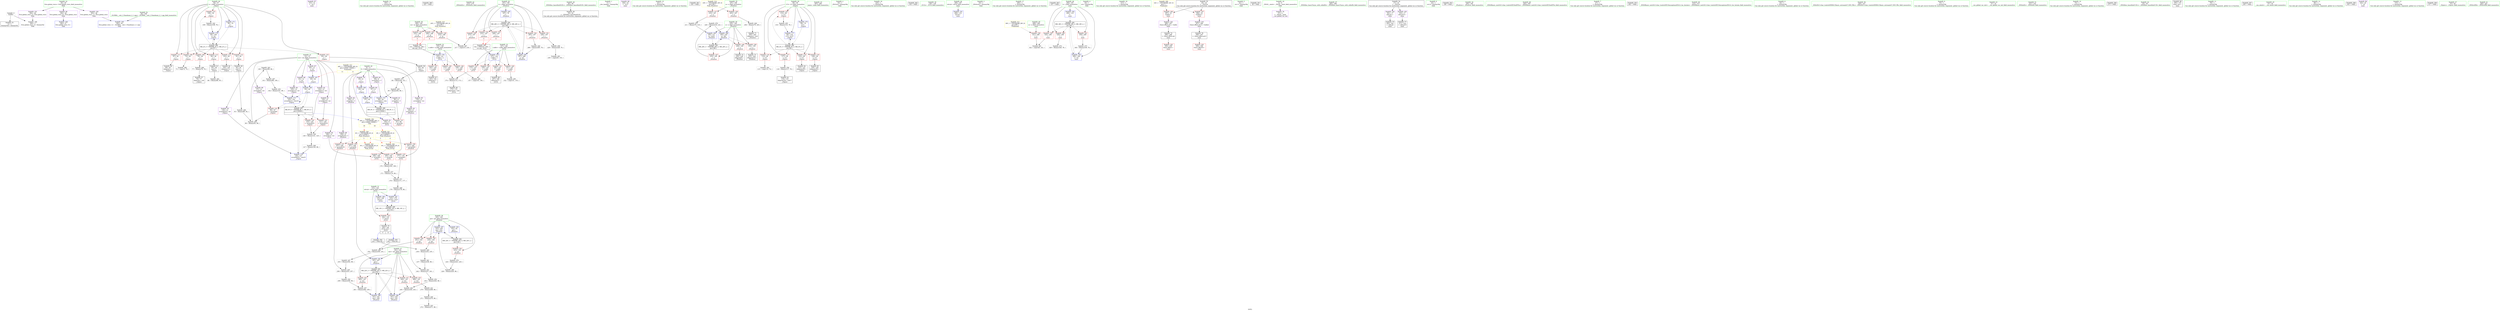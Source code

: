 digraph "SVFG" {
	label="SVFG";

	Node0x55e197272110 [shape=record,color=grey,label="{NodeID: 0\nNullPtr}"];
	Node0x55e197272110 -> Node0x55e197290c40[style=solid];
	Node0x55e197272110 -> Node0x55e1972979c0[style=solid];
	Node0x55e197294f40 [shape=record,color=grey,label="{NodeID: 263\n100 = Binary(99, 86, )\n}"];
	Node0x55e197294f40 -> Node0x55e1972a00c0[style=solid];
	Node0x55e197298550 [shape=record,color=blue,label="{NodeID: 180\n143\<--160\nretval\<--\n_Z1Cii\n}"];
	Node0x55e197298550 -> Node0x55e1972ae7b0[style=dashed];
	Node0x55e197290000 [shape=record,color=purple,label="{NodeID: 97\n333\<--22\n\<--.str.1\nmain\n}"];
	Node0x55e19728d840 [shape=record,color=green,label="{NodeID: 14\n160\<--1\n\<--dummyObj\nCan only get source location for instruction, argument, global var or function.}"];
	Node0x55e1972bfde0 [shape=record,color=black,label="{NodeID: 360\n325 = PHI()\n}"];
	Node0x55e1972a0fc0 [shape=record,color=grey,label="{NodeID: 277\n171 = Binary(170, 86, )\n}"];
	Node0x55e1972a0fc0 -> Node0x55e1972a06c0[style=solid];
	Node0x55e19728fbd0 [shape=record,color=red,label="{NodeID: 111\n87\<--56\n\<--i\n_Z3prev\n}"];
	Node0x55e19728fbd0 -> Node0x55e1972911e0[style=solid];
	Node0x55e19728e5c0 [shape=record,color=green,label="{NodeID: 28\n56\<--57\ni\<--i_field_insensitive\n_Z3prev\n}"];
	Node0x55e19728e5c0 -> Node0x55e19728f960[style=solid];
	Node0x55e19728e5c0 -> Node0x55e19728fa30[style=solid];
	Node0x55e19728e5c0 -> Node0x55e19728fb00[style=solid];
	Node0x55e19728e5c0 -> Node0x55e19728fbd0[style=solid];
	Node0x55e19728e5c0 -> Node0x55e19728fca0[style=solid];
	Node0x55e19728e5c0 -> Node0x55e19728fd70[style=solid];
	Node0x55e19728e5c0 -> Node0x55e19728fe40[style=solid];
	Node0x55e19728e5c0 -> Node0x55e197295050[style=solid];
	Node0x55e19728e5c0 -> Node0x55e197297e00[style=solid];
	Node0x55e19728e5c0 -> Node0x55e197298070[style=solid];
	Node0x55e1972abfb0 [shape=record,color=black,label="{NodeID: 291\nMR_22V_3 = PHI(MR_22V_5, MR_22V_2, )\npts\{192 \}\n}"];
	Node0x55e1972abfb0 -> Node0x55e197296570[style=dashed];
	Node0x55e1972abfb0 -> Node0x55e197296640[style=dashed];
	Node0x55e1972abfb0 -> Node0x55e197296710[style=dashed];
	Node0x55e1972abfb0 -> Node0x55e197298bd0[style=dashed];
	Node0x55e1972abfb0 -> Node0x55e197298ca0[style=dashed];
	Node0x55e197295870 [shape=record,color=red,label="{NodeID: 125\n182\<--143\n\<--retval\n_Z1Cii\n}"];
	Node0x55e197295870 -> Node0x55e197291ad0[style=solid];
	Node0x55e19728f1b0 [shape=record,color=green,label="{NodeID: 42\n274\<--275\n_ZNSolsEx\<--_ZNSolsEx_field_insensitive\n}"];
	Node0x55e1972963d0 [shape=record,color=red,label="{NodeID: 139\n232\<--189\n\<--m\n_Z5solvev\n|{<s0>5}}"];
	Node0x55e1972963d0:s0 -> Node0x55e1972c01b0[style=solid,color=red];
	Node0x55e197290f40 [shape=record,color=black,label="{NodeID: 56\n39\<--40\n\<--_ZNSt8ios_base4InitD1Ev\nCan only get source location for instruction, argument, global var or function.}"];
	Node0x55e197296f30 [shape=record,color=red,label="{NodeID: 153\n249\<--197\n\<--i\n_Z5solvev\n|{<s0>6}}"];
	Node0x55e197296f30:s0 -> Node0x55e1972c04b0[style=solid,color=red];
	Node0x55e197291ad0 [shape=record,color=black,label="{NodeID: 70\n140\<--182\n_Z1Cii_ret\<--\n_Z1Cii\n|{<s0>5|<s1>6}}"];
	Node0x55e197291ad0:s0 -> Node0x55e1972bf7e0[style=solid,color=blue];
	Node0x55e197291ad0:s1 -> Node0x55e1972bf9a0[style=solid,color=blue];
	Node0x55e19729d730 [shape=record,color=grey,label="{NodeID: 250\n126 = Binary(121, 125, )\n}"];
	Node0x55e19729d730 -> Node0x55e19729d430[style=solid];
	Node0x55e197297ac0 [shape=record,color=blue,label="{NodeID: 167\n60\<--62\n\<--\n_Z3prev\n}"];
	Node0x55e197297ac0 -> Node0x55e197297b90[style=dashed];
	Node0x55e197292630 [shape=record,color=purple,label="{NodeID: 84\n206\<--8\narrayidx\<--f\n_Z5solvev\n}"];
	Node0x55e197292630 -> Node0x55e1972970d0[style=solid];
	Node0x55e19728c830 [shape=record,color=green,label="{NodeID: 1\n7\<--1\n__dso_handle\<--dummyObj\nGlob }"];
	Node0x55e19729fc40 [shape=record,color=grey,label="{NodeID: 264\n245 = Binary(244, 243, )\n}"];
	Node0x55e19729fc40 -> Node0x55e197298bd0[style=solid];
	Node0x55e197298620 [shape=record,color=blue,label="{NodeID: 181\n143\<--179\nretval\<--rem7\n_Z1Cii\n}"];
	Node0x55e197298620 -> Node0x55e1972ae7b0[style=dashed];
	Node0x55e1972900d0 [shape=record,color=purple,label="{NodeID: 98\n336\<--24\n\<--.str.2\nmain\n}"];
	Node0x55e19728d900 [shape=record,color=green,label="{NodeID: 15\n221\<--1\n\<--dummyObj\nCan only get source location for instruction, argument, global var or function.}"];
	Node0x55e1972bff10 [shape=record,color=black,label="{NodeID: 361\n330 = PHI()\n}"];
	Node0x55e1972a1140 [shape=record,color=grey,label="{NodeID: 278\n220 = Binary(219, 221, )\n}"];
	Node0x55e1972a1140 -> Node0x55e197298a30[style=solid];
	Node0x55e19728fca0 [shape=record,color=red,label="{NodeID: 112\n91\<--56\n\<--i\n_Z3prev\n}"];
	Node0x55e19728fca0 -> Node0x55e1972912b0[style=solid];
	Node0x55e19728e690 [shape=record,color=green,label="{NodeID: 29\n58\<--59\ni13\<--i13_field_insensitive\n_Z3prev\n}"];
	Node0x55e19728e690 -> Node0x55e197295120[style=solid];
	Node0x55e19728e690 -> Node0x55e1972951f0[style=solid];
	Node0x55e19728e690 -> Node0x55e1972952c0[style=solid];
	Node0x55e19728e690 -> Node0x55e197295390[style=solid];
	Node0x55e19728e690 -> Node0x55e197295460[style=solid];
	Node0x55e19728e690 -> Node0x55e197298140[style=solid];
	Node0x55e19728e690 -> Node0x55e1972982e0[style=solid];
	Node0x55e1972ac4b0 [shape=record,color=black,label="{NodeID: 292\nMR_24V_3 = PHI(MR_24V_4, MR_24V_2, )\npts\{194 \}\n}"];
	Node0x55e1972ac4b0 -> Node0x55e1972967e0[style=dashed];
	Node0x55e1972ac4b0 -> Node0x55e197298b00[style=dashed];
	Node0x55e197295940 [shape=record,color=red,label="{NodeID: 126\n156\<--145\n\<--n.addr\n_Z1Cii\n}"];
	Node0x55e197295940 -> Node0x55e1972a1a40[style=solid];
	Node0x55e19728f2b0 [shape=record,color=green,label="{NodeID: 43\n283\<--284\nmain\<--main_field_insensitive\n}"];
	Node0x55e1972964a0 [shape=record,color=red,label="{NodeID: 140\n248\<--189\n\<--m\n_Z5solvev\n|{<s0>6}}"];
	Node0x55e1972964a0:s0 -> Node0x55e1972c01b0[style=solid,color=red];
	Node0x55e197291040 [shape=record,color=black,label="{NodeID: 57\n79\<--77\nidxprom\<--sub\n_Z3prev\n}"];
	Node0x55e1972b1140 [shape=record,color=yellow,style=double,label="{NodeID: 320\n6V_1 = ENCHI(MR_6V_0)\npts\{110000 \}\nFun[_Z5solvev]|{|<s3>5|<s4>6}}"];
	Node0x55e1972b1140 -> Node0x55e1972970d0[style=dashed];
	Node0x55e1972b1140 -> Node0x55e1972971a0[style=dashed];
	Node0x55e1972b1140 -> Node0x55e197297270[style=dashed];
	Node0x55e1972b1140:s3 -> Node0x55e1972af990[style=dashed,color=red];
	Node0x55e1972b1140:s4 -> Node0x55e1972af990[style=dashed,color=red];
	Node0x55e197297000 [shape=record,color=red,label="{NodeID: 154\n265\<--197\n\<--i\n_Z5solvev\n}"];
	Node0x55e197297000 -> Node0x55e19729c830[style=solid];
	Node0x55e197291ba0 [shape=record,color=black,label="{NodeID: 71\n205\<--204\nidxprom\<--mul\n_Z5solvev\n}"];
	Node0x55e19729d8b0 [shape=record,color=grey,label="{NodeID: 251\n242 = Binary(237, 241, )\n}"];
	Node0x55e19729d8b0 -> Node0x55e19729da30[style=solid];
	Node0x55e197297b90 [shape=record,color=blue,label="{NodeID: 168\n63\<--62\n\<--\n_Z3prev\n}"];
	Node0x55e197297b90 -> Node0x55e197295600[style=dashed];
	Node0x55e197297b90 -> Node0x55e197297fa0[style=dashed];
	Node0x55e197297b90 -> Node0x55e1972addb0[style=dashed];
	Node0x55e197292700 [shape=record,color=purple,label="{NodeID: 85\n240\<--8\narrayidx9\<--f\n_Z5solvev\n}"];
	Node0x55e197292700 -> Node0x55e1972971a0[style=solid];
	Node0x55e19728c8c0 [shape=record,color=green,label="{NodeID: 2\n16\<--1\n_ZSt3cin\<--dummyObj\nGlob }"];
	Node0x55e19729fdc0 [shape=record,color=grey,label="{NodeID: 265\n85 = Binary(84, 86, )\n}"];
	Node0x55e19729fdc0 -> Node0x55e197297ed0[style=solid];
	Node0x55e1972986f0 [shape=record,color=blue,label="{NodeID: 182\n191\<--207\nans\<--\n_Z5solvev\n}"];
	Node0x55e1972986f0 -> Node0x55e1972abfb0[style=dashed];
	Node0x55e1972901a0 [shape=record,color=purple,label="{NodeID: 99\n362\<--26\nllvm.global_ctors_0\<--llvm.global_ctors\nGlob }"];
	Node0x55e1972901a0 -> Node0x55e197297820[style=solid];
	Node0x55e19728d9c0 [shape=record,color=green,label="{NodeID: 16\n225\<--1\n\<--dummyObj\nCan only get source location for instruction, argument, global var or function.}"];
	Node0x55e1972c0010 [shape=record,color=black,label="{NodeID: 362\n334 = PHI()\n}"];
	Node0x55e1972a12c0 [shape=record,color=grey,label="{NodeID: 279\n224 = Binary(223, 225, )\n}"];
	Node0x55e1972a12c0 -> Node0x55e1972a1440[style=solid];
	Node0x55e19728fd70 [shape=record,color=red,label="{NodeID: 113\n94\<--56\n\<--i\n_Z3prev\n}"];
	Node0x55e19728fd70 -> Node0x55e197291380[style=solid];
	Node0x55e19728e760 [shape=record,color=green,label="{NodeID: 30\n138\<--139\n_Z1Cii\<--_Z1Cii_field_insensitive\n}"];
	Node0x55e1972ac9b0 [shape=record,color=black,label="{NodeID: 293\nMR_26V_3 = PHI(MR_26V_4, MR_26V_2, )\npts\{196 \}\n}"];
	Node0x55e1972ac9b0 -> Node0x55e197296a50[style=dashed];
	Node0x55e1972ac9b0 -> Node0x55e197298a30[style=dashed];
	Node0x55e197295a10 [shape=record,color=red,label="{NodeID: 127\n162\<--145\n\<--n.addr\n_Z1Cii\n}"];
	Node0x55e197295a10 -> Node0x55e197291860[style=solid];
	Node0x55e19728f3b0 [shape=record,color=green,label="{NodeID: 44\n286\<--287\nretval\<--retval_field_insensitive\nmain\n}"];
	Node0x55e19728f3b0 -> Node0x55e197298e40[style=solid];
	Node0x55e197296570 [shape=record,color=red,label="{NodeID: 141\n244\<--191\n\<--ans\n_Z5solvev\n}"];
	Node0x55e197296570 -> Node0x55e19729fc40[style=solid];
	Node0x55e197291110 [shape=record,color=black,label="{NodeID: 58\n83\<--82\nconv\<--\n_Z3prev\n}"];
	Node0x55e197291110 -> Node0x55e1972a0840[style=solid];
	Node0x55e1972b1220 [shape=record,color=yellow,style=double,label="{NodeID: 321\n8V_1 = ENCHI(MR_8V_0)\npts\{150000 \}\nFun[_Z5solvev]|{<s0>5|<s1>6}}"];
	Node0x55e1972b1220:s0 -> Node0x55e1972afa70[style=dashed,color=red];
	Node0x55e1972b1220:s1 -> Node0x55e1972afa70[style=dashed,color=red];
	Node0x55e1972970d0 [shape=record,color=red,label="{NodeID: 155\n207\<--206\n\<--arrayidx\n_Z5solvev\n}"];
	Node0x55e1972970d0 -> Node0x55e1972986f0[style=solid];
	Node0x55e197291c70 [shape=record,color=black,label="{NodeID: 72\n239\<--238\nidxprom8\<--\n_Z5solvev\n}"];
	Node0x55e19729da30 [shape=record,color=grey,label="{NodeID: 252\n243 = Binary(242, 86, )\n}"];
	Node0x55e19729da30 -> Node0x55e19729fc40[style=solid];
	Node0x55e197297c60 [shape=record,color=blue,label="{NodeID: 169\n65\<--62\n\<--\n_Z3prev\n}"];
	Node0x55e197297c60 -> Node0x55e197297d30[style=dashed];
	Node0x55e1972927d0 [shape=record,color=purple,label="{NodeID: 86\n256\<--8\narrayidx16\<--f\n_Z5solvev\n}"];
	Node0x55e1972927d0 -> Node0x55e197297270[style=solid];
	Node0x55e19728c950 [shape=record,color=green,label="{NodeID: 3\n19\<--1\n_ZSt4cout\<--dummyObj\nGlob }"];
	Node0x55e19729ff40 [shape=record,color=grey,label="{NodeID: 266\n93 = Binary(86, 92, )\n}"];
	Node0x55e19729ff40 -> Node0x55e197294940[style=solid];
	Node0x55e1972987c0 [shape=record,color=blue,label="{NodeID: 183\n193\<--62\npw\<--\n_Z5solvev\n}"];
	Node0x55e1972987c0 -> Node0x55e1972ac4b0[style=dashed];
	Node0x55e1972902a0 [shape=record,color=purple,label="{NodeID: 100\n363\<--26\nllvm.global_ctors_1\<--llvm.global_ctors\nGlob }"];
	Node0x55e1972902a0 -> Node0x55e1972978f0[style=solid];
	Node0x55e19728dac0 [shape=record,color=green,label="{NodeID: 17\n294\<--1\n\<--dummyObj\nCan only get source location for instruction, argument, global var or function.}"];
	Node0x55e1972c00e0 [shape=record,color=black,label="{NodeID: 363\n337 = PHI()\n}"];
	Node0x55e1972a1440 [shape=record,color=grey,label="{NodeID: 280\n226 = Binary(224, 86, )\n}"];
	Node0x55e1972a1440 -> Node0x55e197298b00[style=solid];
	Node0x55e19728fe40 [shape=record,color=red,label="{NodeID: 114\n103\<--56\n\<--i\n_Z3prev\n}"];
	Node0x55e19728fe40 -> Node0x55e197291450[style=solid];
	Node0x55e19728e860 [shape=record,color=green,label="{NodeID: 31\n143\<--144\nretval\<--retval_field_insensitive\n_Z1Cii\n}"];
	Node0x55e19728e860 -> Node0x55e197295870[style=solid];
	Node0x55e19728e860 -> Node0x55e197298550[style=solid];
	Node0x55e19728e860 -> Node0x55e197298620[style=solid];
	Node0x55e1972aceb0 [shape=record,color=black,label="{NodeID: 294\nMR_28V_3 = PHI(MR_28V_4, MR_28V_2, )\npts\{198 \}\n}"];
	Node0x55e1972aceb0 -> Node0x55e197296cc0[style=dashed];
	Node0x55e1972aceb0 -> Node0x55e197296d90[style=dashed];
	Node0x55e1972aceb0 -> Node0x55e197296e60[style=dashed];
	Node0x55e1972aceb0 -> Node0x55e197296f30[style=dashed];
	Node0x55e1972aceb0 -> Node0x55e197297000[style=dashed];
	Node0x55e1972aceb0 -> Node0x55e197298d70[style=dashed];
	Node0x55e197295ae0 [shape=record,color=red,label="{NodeID: 128\n172\<--145\n\<--n.addr\n_Z1Cii\n}"];
	Node0x55e197295ae0 -> Node0x55e1972a0cc0[style=solid];
	Node0x55e19728f480 [shape=record,color=green,label="{NodeID: 45\n288\<--289\nn\<--n_field_insensitive\nmain\n}"];
	Node0x55e19728f480 -> Node0x55e197297340[style=solid];
	Node0x55e197296640 [shape=record,color=red,label="{NodeID: 142\n260\<--191\n\<--ans\n_Z5solvev\n}"];
	Node0x55e197296640 -> Node0x55e197294640[style=solid];
	Node0x55e1972911e0 [shape=record,color=black,label="{NodeID: 59\n88\<--87\nidxprom1\<--\n_Z3prev\n}"];
	Node0x55e1972971a0 [shape=record,color=red,label="{NodeID: 156\n241\<--240\n\<--arrayidx9\n_Z5solvev\n}"];
	Node0x55e1972971a0 -> Node0x55e19729d8b0[style=solid];
	Node0x55e197291d40 [shape=record,color=black,label="{NodeID: 73\n255\<--254\nidxprom15\<--\n_Z5solvev\n}"];
	Node0x55e197294040 [shape=record,color=grey,label="{NodeID: 253\n102 = Binary(101, 86, )\n}"];
	Node0x55e197294040 -> Node0x55e197297fa0[style=solid];
	Node0x55e197297d30 [shape=record,color=blue,label="{NodeID: 170\n67\<--62\n\<--\n_Z3prev\n}"];
	Node0x55e197297d30 -> Node0x55e1972ab5b0[style=dashed];
	Node0x55e1972928a0 [shape=record,color=purple,label="{NodeID: 87\n60\<--12\n\<--inv\n_Z3prev\n}"];
	Node0x55e1972928a0 -> Node0x55e197297ac0[style=solid];
	Node0x55e19728d2a0 [shape=record,color=green,label="{NodeID: 4\n20\<--1\n.str\<--dummyObj\nGlob }"];
	Node0x55e1972b38e0 [shape=record,color=yellow,style=double,label="{NodeID: 350\n40V_2 = CSCHI(MR_40V_1)\npts\{110000 150000 \}\nCS[]|{<s0>16|<s1>16}}"];
	Node0x55e1972b38e0:s0 -> Node0x55e1972b1140[style=dashed,color=red];
	Node0x55e1972b38e0:s1 -> Node0x55e1972b1220[style=dashed,color=red];
	Node0x55e1972a00c0 [shape=record,color=grey,label="{NodeID: 267\n101 = Binary(86, 100, )\n}"];
	Node0x55e1972a00c0 -> Node0x55e197294040[style=solid];
	Node0x55e197298890 [shape=record,color=blue,label="{NodeID: 184\n195\<--211\nx\<--mul2\n_Z5solvev\n}"];
	Node0x55e197298890 -> Node0x55e1972ac9b0[style=dashed];
	Node0x55e1972903a0 [shape=record,color=purple,label="{NodeID: 101\n364\<--26\nllvm.global_ctors_2\<--llvm.global_ctors\nGlob }"];
	Node0x55e1972903a0 -> Node0x55e1972979c0[style=solid];
	Node0x55e19728dbc0 [shape=record,color=green,label="{NodeID: 18\n313\<--1\n\<--dummyObj\nCan only get source location for instruction, argument, global var or function.}"];
	Node0x55e1972c01b0 [shape=record,color=black,label="{NodeID: 364\n141 = PHI(232, 248, )\n0th arg _Z1Cii }"];
	Node0x55e1972c01b0 -> Node0x55e1972983b0[style=solid];
	Node0x55e1972a15c0 [shape=record,color=grey,label="{NodeID: 281\n322 = cmp(320, 321, )\n}"];
	Node0x55e197295050 [shape=record,color=red,label="{NodeID: 115\n108\<--56\n\<--i\n_Z3prev\n}"];
	Node0x55e197295050 -> Node0x55e19729cb30[style=solid];
	Node0x55e19728e930 [shape=record,color=green,label="{NodeID: 32\n145\<--146\nn.addr\<--n.addr_field_insensitive\n_Z1Cii\n}"];
	Node0x55e19728e930 -> Node0x55e197295940[style=solid];
	Node0x55e19728e930 -> Node0x55e197295a10[style=solid];
	Node0x55e19728e930 -> Node0x55e197295ae0[style=solid];
	Node0x55e19728e930 -> Node0x55e1972983b0[style=solid];
	Node0x55e1972ad3b0 [shape=record,color=black,label="{NodeID: 295\nMR_38V_3 = PHI(MR_38V_4, MR_38V_2, )\npts\{291 \}\n}"];
	Node0x55e1972ad3b0 -> Node0x55e197297410[style=dashed];
	Node0x55e1972ad3b0 -> Node0x55e1972974e0[style=dashed];
	Node0x55e1972ad3b0 -> Node0x55e1972975b0[style=dashed];
	Node0x55e1972ad3b0 -> Node0x55e1972930c0[style=dashed];
	Node0x55e197295bb0 [shape=record,color=red,label="{NodeID: 129\n151\<--147\n\<--r.addr\n_Z1Cii\n}"];
	Node0x55e197295bb0 -> Node0x55e1972a1bc0[style=solid];
	Node0x55e19728f550 [shape=record,color=green,label="{NodeID: 46\n290\<--291\ni\<--i_field_insensitive\nmain\n}"];
	Node0x55e19728f550 -> Node0x55e197297410[style=solid];
	Node0x55e19728f550 -> Node0x55e1972974e0[style=solid];
	Node0x55e19728f550 -> Node0x55e1972975b0[style=solid];
	Node0x55e19728f550 -> Node0x55e197292ff0[style=solid];
	Node0x55e19728f550 -> Node0x55e1972930c0[style=solid];
	Node0x55e1972b0710 [shape=record,color=yellow,style=double,label="{NodeID: 309\n32V_1 = ENCHI(MR_32V_0)\npts\{1 \}\nFun[main]}"];
	Node0x55e1972b0710 -> Node0x55e19728f7c0[style=dashed];
	Node0x55e1972b0710 -> Node0x55e19728f890[style=dashed];
	Node0x55e197296710 [shape=record,color=red,label="{NodeID: 143\n269\<--191\n\<--ans\n_Z5solvev\n}"];
	Node0x55e197296710 -> Node0x55e19729c9b0[style=solid];
	Node0x55e1972912b0 [shape=record,color=black,label="{NodeID: 60\n92\<--91\nconv3\<--\n_Z3prev\n}"];
	Node0x55e1972912b0 -> Node0x55e19729ff40[style=solid];
	Node0x55e19729c830 [shape=record,color=grey,label="{NodeID: 240\n266 = Binary(265, 78, )\n}"];
	Node0x55e19729c830 -> Node0x55e197298d70[style=solid];
	Node0x55e197297270 [shape=record,color=red,label="{NodeID: 157\n257\<--256\n\<--arrayidx16\n_Z5solvev\n}"];
	Node0x55e197297270 -> Node0x55e19729cfb0[style=solid];
	Node0x55e197291e10 [shape=record,color=black,label="{NodeID: 74\n299\<--298\n\<--vbase.offset.ptr\nmain\n}"];
	Node0x55e197291e10 -> Node0x55e197297680[style=solid];
	Node0x55e1972941c0 [shape=record,color=grey,label="{NodeID: 254\n259 = Binary(258, 86, )\n}"];
	Node0x55e1972941c0 -> Node0x55e197294640[style=solid];
	Node0x55e197297e00 [shape=record,color=blue,label="{NodeID: 171\n56\<--70\ni\<--\n_Z3prev\n}"];
	Node0x55e197297e00 -> Node0x55e1972ab0b0[style=dashed];
	Node0x55e197292970 [shape=record,color=purple,label="{NodeID: 88\n63\<--12\n\<--inv\n_Z3prev\n}"];
	Node0x55e197292970 -> Node0x55e197297b90[style=solid];
	Node0x55e19728d330 [shape=record,color=green,label="{NodeID: 5\n22\<--1\n.str.1\<--dummyObj\nGlob }"];
	Node0x55e196f627a0 [shape=record,color=black,label="{NodeID: 351\n38 = PHI()\n}"];
	Node0x55e1972a0240 [shape=record,color=grey,label="{NodeID: 268\n179 = Binary(178, 86, )\n}"];
	Node0x55e1972a0240 -> Node0x55e197298620[style=solid];
	Node0x55e197298960 [shape=record,color=blue,label="{NodeID: 185\n197\<--78\ni\<--\n_Z5solvev\n}"];
	Node0x55e197298960 -> Node0x55e1972aceb0[style=dashed];
	Node0x55e1972904a0 [shape=record,color=purple,label="{NodeID: 102\n298\<--297\nvbase.offset.ptr\<--vtable\nmain\n}"];
	Node0x55e1972904a0 -> Node0x55e197291e10[style=solid];
	Node0x55e19728dcc0 [shape=record,color=green,label="{NodeID: 19\n4\<--6\n_ZStL8__ioinit\<--_ZStL8__ioinit_field_insensitive\nGlob }"];
	Node0x55e19728dcc0 -> Node0x55e197292150[style=solid];
	Node0x55e1972c04b0 [shape=record,color=black,label="{NodeID: 365\n142 = PHI(233, 249, )\n1st arg _Z1Cii }"];
	Node0x55e1972c04b0 -> Node0x55e197298480[style=solid];
	Node0x55e1972a1740 [shape=record,color=grey,label="{NodeID: 282\n115 = cmp(114, 74, )\n}"];
	Node0x55e197295120 [shape=record,color=red,label="{NodeID: 116\n114\<--58\n\<--i13\n_Z3prev\n}"];
	Node0x55e197295120 -> Node0x55e1972a1740[style=solid];
	Node0x55e19728ea00 [shape=record,color=green,label="{NodeID: 33\n147\<--148\nr.addr\<--r.addr_field_insensitive\n_Z1Cii\n}"];
	Node0x55e19728ea00 -> Node0x55e197295bb0[style=solid];
	Node0x55e19728ea00 -> Node0x55e197295c80[style=solid];
	Node0x55e19728ea00 -> Node0x55e197295d50[style=solid];
	Node0x55e19728ea00 -> Node0x55e197295e20[style=solid];
	Node0x55e19728ea00 -> Node0x55e197298480[style=solid];
	Node0x55e1972ad8b0 [shape=record,color=black,label="{NodeID: 296\nMR_4V_3 = PHI(MR_4V_4, MR_4V_2, )\npts\{59 \}\n}"];
	Node0x55e1972ad8b0 -> Node0x55e197295120[style=dashed];
	Node0x55e1972ad8b0 -> Node0x55e1972951f0[style=dashed];
	Node0x55e1972ad8b0 -> Node0x55e1972952c0[style=dashed];
	Node0x55e1972ad8b0 -> Node0x55e197295390[style=dashed];
	Node0x55e1972ad8b0 -> Node0x55e197295460[style=dashed];
	Node0x55e1972ad8b0 -> Node0x55e1972982e0[style=dashed];
	Node0x55e197295c80 [shape=record,color=red,label="{NodeID: 130\n155\<--147\n\<--r.addr\n_Z1Cii\n}"];
	Node0x55e197295c80 -> Node0x55e1972a1a40[style=solid];
	Node0x55e19728f620 [shape=record,color=green,label="{NodeID: 47\n295\<--296\n_ZNSt8ios_base15sync_with_stdioEb\<--_ZNSt8ios_base15sync_with_stdioEb_field_insensitive\n}"];
	Node0x55e1972967e0 [shape=record,color=red,label="{NodeID: 144\n223\<--193\n\<--pw\n_Z5solvev\n}"];
	Node0x55e1972967e0 -> Node0x55e1972a12c0[style=solid];
	Node0x55e197291380 [shape=record,color=black,label="{NodeID: 61\n95\<--94\nconv4\<--\n_Z3prev\n}"];
	Node0x55e197291380 -> Node0x55e197294dc0[style=solid];
	Node0x55e19729c9b0 [shape=record,color=grey,label="{NodeID: 241\n270 = Binary(269, 86, )\n}"];
	Node0x55e19729c9b0 -> Node0x55e19729ce30[style=solid];
	Node0x55e197297340 [shape=record,color=red,label="{NodeID: 158\n321\<--288\n\<--n\nmain\n}"];
	Node0x55e197297340 -> Node0x55e1972a15c0[style=solid];
	Node0x55e197291ee0 [shape=record,color=black,label="{NodeID: 75\n302\<--301\n\<--add.ptr\nmain\n}"];
	Node0x55e197294340 [shape=record,color=grey,label="{NodeID: 255\n134 = Binary(133, 78, )\n}"];
	Node0x55e197294340 -> Node0x55e1972982e0[style=solid];
	Node0x55e197297ed0 [shape=record,color=blue,label="{NodeID: 172\n89\<--85\narrayidx2\<--rem\n_Z3prev\n}"];
	Node0x55e197297ed0 -> Node0x55e1972ab5b0[style=dashed];
	Node0x55e197292a40 [shape=record,color=purple,label="{NodeID: 89\n97\<--12\narrayidx6\<--inv\n_Z3prev\n}"];
	Node0x55e197292a40 -> Node0x55e197295600[style=solid];
	Node0x55e19728d3c0 [shape=record,color=green,label="{NodeID: 6\n24\<--1\n.str.2\<--dummyObj\nGlob }"];
	Node0x55e1972bf5b0 [shape=record,color=black,label="{NodeID: 352\n199 = PHI()\n}"];
	Node0x55e1972a03c0 [shape=record,color=grey,label="{NodeID: 269\n77 = Binary(76, 78, )\n}"];
	Node0x55e1972a03c0 -> Node0x55e197291040[style=solid];
	Node0x55e197298a30 [shape=record,color=blue,label="{NodeID: 186\n195\<--220\nx\<--dec\n_Z5solvev\n}"];
	Node0x55e197298a30 -> Node0x55e197296b20[style=dashed];
	Node0x55e197298a30 -> Node0x55e197296bf0[style=dashed];
	Node0x55e197298a30 -> Node0x55e1972ac9b0[style=dashed];
	Node0x55e197290570 [shape=record,color=purple,label="{NodeID: 103\n307\<--306\nvbase.offset.ptr3\<--vtable2\nmain\n}"];
	Node0x55e197290570 -> Node0x55e197291fb0[style=solid];
	Node0x55e19728ddc0 [shape=record,color=green,label="{NodeID: 20\n8\<--11\nf\<--f_field_insensitive\nGlob }"];
	Node0x55e19728ddc0 -> Node0x55e197292220[style=solid];
	Node0x55e19728ddc0 -> Node0x55e1972922f0[style=solid];
	Node0x55e19728ddc0 -> Node0x55e1972923c0[style=solid];
	Node0x55e19728ddc0 -> Node0x55e197292490[style=solid];
	Node0x55e19728ddc0 -> Node0x55e197292560[style=solid];
	Node0x55e19728ddc0 -> Node0x55e197292630[style=solid];
	Node0x55e19728ddc0 -> Node0x55e197292700[style=solid];
	Node0x55e19728ddc0 -> Node0x55e1972927d0[style=solid];
	Node0x55e1972a18c0 [shape=record,color=grey,label="{NodeID: 283\n230 = cmp(229, 153, )\n}"];
	Node0x55e1972951f0 [shape=record,color=red,label="{NodeID: 117\n117\<--58\n\<--i13\n_Z3prev\n}"];
	Node0x55e1972951f0 -> Node0x55e1972944c0[style=solid];
	Node0x55e19728ead0 [shape=record,color=green,label="{NodeID: 34\n184\<--185\n_Z5solvev\<--_Z5solvev_field_insensitive\n}"];
	Node0x55e1972addb0 [shape=record,color=black,label="{NodeID: 297\nMR_8V_6 = PHI(MR_8V_7, MR_8V_4, )\npts\{150000 \}\n|{|<s3>11}}"];
	Node0x55e1972addb0 -> Node0x55e1972956d0[style=dashed];
	Node0x55e1972addb0 -> Node0x55e1972957a0[style=dashed];
	Node0x55e1972addb0 -> Node0x55e197298210[style=dashed];
	Node0x55e1972addb0:s3 -> Node0x55e1972b38e0[style=dashed,color=blue];
	Node0x55e197295d50 [shape=record,color=red,label="{NodeID: 131\n166\<--147\n\<--r.addr\n_Z1Cii\n}"];
	Node0x55e197295d50 -> Node0x55e197291930[style=solid];
	Node0x55e197290740 [shape=record,color=green,label="{NodeID: 48\n304\<--305\n_ZNSt9basic_iosIcSt11char_traitsIcEE3tieEPSo\<--_ZNSt9basic_iosIcSt11char_traitsIcEE3tieEPSo_field_insensitive\n}"];
	Node0x55e1972b0900 [shape=record,color=yellow,style=double,label="{NodeID: 311\n36V_1 = ENCHI(MR_36V_0)\npts\{289 \}\nFun[main]}"];
	Node0x55e1972b0900 -> Node0x55e197297340[style=dashed];
	Node0x55e1972968b0 [shape=record,color=red,label="{NodeID: 145\n235\<--193\n\<--pw\n_Z5solvev\n}"];
	Node0x55e1972968b0 -> Node0x55e197294ac0[style=solid];
	Node0x55e197291450 [shape=record,color=black,label="{NodeID: 62\n104\<--103\nidxprom11\<--\n_Z3prev\n}"];
	Node0x55e19729cb30 [shape=record,color=grey,label="{NodeID: 242\n109 = Binary(108, 78, )\n}"];
	Node0x55e19729cb30 -> Node0x55e197298070[style=solid];
	Node0x55e197297410 [shape=record,color=red,label="{NodeID: 159\n320\<--290\n\<--i\nmain\n}"];
	Node0x55e197297410 -> Node0x55e1972a15c0[style=solid];
	Node0x55e197291fb0 [shape=record,color=black,label="{NodeID: 76\n308\<--307\n\<--vbase.offset.ptr3\nmain\n}"];
	Node0x55e197291fb0 -> Node0x55e197297750[style=solid];
	Node0x55e1972944c0 [shape=record,color=grey,label="{NodeID: 256\n118 = Binary(117, 78, )\n}"];
	Node0x55e1972944c0 -> Node0x55e197291520[style=solid];
	Node0x55e197297fa0 [shape=record,color=blue,label="{NodeID: 173\n105\<--102\narrayidx12\<--rem10\n_Z3prev\n}"];
	Node0x55e197297fa0 -> Node0x55e197295600[style=dashed];
	Node0x55e197297fa0 -> Node0x55e197297fa0[style=dashed];
	Node0x55e197297fa0 -> Node0x55e1972addb0[style=dashed];
	Node0x55e197292b10 [shape=record,color=purple,label="{NodeID: 90\n105\<--12\narrayidx12\<--inv\n_Z3prev\n}"];
	Node0x55e197292b10 -> Node0x55e197297fa0[style=solid];
	Node0x55e19728d450 [shape=record,color=green,label="{NodeID: 7\n27\<--1\n\<--dummyObj\nCan only get source location for instruction, argument, global var or function.}"];
	Node0x55e1972bf710 [shape=record,color=black,label="{NodeID: 353\n202 = PHI()\n}"];
	Node0x55e1972a0540 [shape=record,color=grey,label="{NodeID: 270\n211 = Binary(70, 210, )\n}"];
	Node0x55e1972a0540 -> Node0x55e197298890[style=solid];
	Node0x55e197298b00 [shape=record,color=blue,label="{NodeID: 187\n193\<--226\npw\<--rem\n_Z5solvev\n}"];
	Node0x55e197298b00 -> Node0x55e1972968b0[style=dashed];
	Node0x55e197298b00 -> Node0x55e197296980[style=dashed];
	Node0x55e197298b00 -> Node0x55e1972ac4b0[style=dashed];
	Node0x55e197290640 [shape=record,color=purple,label="{NodeID: 104\n301\<--17\nadd.ptr\<--\nmain\n}"];
	Node0x55e197290640 -> Node0x55e197291ee0[style=solid];
	Node0x55e19728dec0 [shape=record,color=green,label="{NodeID: 21\n12\<--15\ninv\<--inv_field_insensitive\nGlob }"];
	Node0x55e19728dec0 -> Node0x55e1972928a0[style=solid];
	Node0x55e19728dec0 -> Node0x55e197292970[style=solid];
	Node0x55e19728dec0 -> Node0x55e197292a40[style=solid];
	Node0x55e19728dec0 -> Node0x55e197292b10[style=solid];
	Node0x55e19728dec0 -> Node0x55e197292be0[style=solid];
	Node0x55e19728dec0 -> Node0x55e197292cb0[style=solid];
	Node0x55e19728dec0 -> Node0x55e197292d80[style=solid];
	Node0x55e19728dec0 -> Node0x55e197292e50[style=solid];
	Node0x55e19728dec0 -> Node0x55e197292f20[style=solid];
	Node0x55e1972a1a40 [shape=record,color=grey,label="{NodeID: 284\n157 = cmp(155, 156, )\n}"];
	Node0x55e1972952c0 [shape=record,color=red,label="{NodeID: 118\n122\<--58\n\<--i13\n_Z3prev\n}"];
	Node0x55e1972952c0 -> Node0x55e1972915f0[style=solid];
	Node0x55e19728ebd0 [shape=record,color=green,label="{NodeID: 35\n187\<--188\nn\<--n_field_insensitive\n_Z5solvev\n}"];
	Node0x55e19728ebd0 -> Node0x55e197296160[style=solid];
	Node0x55e19728ebd0 -> Node0x55e197296230[style=solid];
	Node0x55e197295e20 [shape=record,color=red,label="{NodeID: 132\n173\<--147\n\<--r.addr\n_Z1Cii\n}"];
	Node0x55e197295e20 -> Node0x55e1972a0cc0[style=solid];
	Node0x55e197290840 [shape=record,color=green,label="{NodeID: 49\n314\<--315\n_ZNSt9basic_iosIcSt11char_traitsIcEE10exceptionsESt12_Ios_Iostate\<--_ZNSt9basic_iosIcSt11char_traitsIcEE10exceptionsESt12_Ios_Iostate_field_insensitive\n}"];
	Node0x55e197296980 [shape=record,color=red,label="{NodeID: 146\n251\<--193\n\<--pw\n_Z5solvev\n}"];
	Node0x55e197296980 -> Node0x55e19729d5b0[style=solid];
	Node0x55e197291520 [shape=record,color=black,label="{NodeID: 63\n119\<--118\nidxprom18\<--sub17\n_Z3prev\n}"];
	Node0x55e19729ccb0 [shape=record,color=grey,label="{NodeID: 243\n272 = Binary(271, 86, )\n}"];
	Node0x55e1972974e0 [shape=record,color=red,label="{NodeID: 160\n328\<--290\n\<--i\nmain\n}"];
	Node0x55e1972974e0 -> Node0x55e1972a0b40[style=solid];
	Node0x55e197292080 [shape=record,color=black,label="{NodeID: 77\n311\<--310\n\<--add.ptr5\nmain\n}"];
	Node0x55e197294640 [shape=record,color=grey,label="{NodeID: 257\n261 = Binary(260, 259, )\n}"];
	Node0x55e197294640 -> Node0x55e197298ca0[style=solid];
	Node0x55e197298070 [shape=record,color=blue,label="{NodeID: 174\n56\<--109\ni\<--inc\n_Z3prev\n}"];
	Node0x55e197298070 -> Node0x55e1972ab0b0[style=dashed];
	Node0x55e197292be0 [shape=record,color=purple,label="{NodeID: 91\n120\<--12\narrayidx19\<--inv\n_Z3prev\n}"];
	Node0x55e197292be0 -> Node0x55e1972956d0[style=solid];
	Node0x55e19728d4e0 [shape=record,color=green,label="{NodeID: 8\n62\<--1\n\<--dummyObj\nCan only get source location for instruction, argument, global var or function.}"];
	Node0x55e1972bf7e0 [shape=record,color=black,label="{NodeID: 354\n234 = PHI(140, )\n}"];
	Node0x55e1972bf7e0 -> Node0x55e197294ac0[style=solid];
	Node0x55e1972a06c0 [shape=record,color=grey,label="{NodeID: 271\n178 = Binary(171, 177, )\n}"];
	Node0x55e1972a06c0 -> Node0x55e1972a0240[style=solid];
	Node0x55e197298bd0 [shape=record,color=blue,label="{NodeID: 188\n191\<--245\nans\<--sub\n_Z5solvev\n}"];
	Node0x55e197298bd0 -> Node0x55e1972abfb0[style=dashed];
	Node0x55e19728f6f0 [shape=record,color=purple,label="{NodeID: 105\n310\<--17\nadd.ptr5\<--\nmain\n}"];
	Node0x55e19728f6f0 -> Node0x55e197292080[style=solid];
	Node0x55e19728dfc0 [shape=record,color=green,label="{NodeID: 22\n26\<--30\nllvm.global_ctors\<--llvm.global_ctors_field_insensitive\nGlob }"];
	Node0x55e19728dfc0 -> Node0x55e1972901a0[style=solid];
	Node0x55e19728dfc0 -> Node0x55e1972902a0[style=solid];
	Node0x55e19728dfc0 -> Node0x55e1972903a0[style=solid];
	Node0x55e1972a1bc0 [shape=record,color=grey,label="{NodeID: 285\n152 = cmp(151, 153, )\n}"];
	Node0x55e197295390 [shape=record,color=red,label="{NodeID: 119\n128\<--58\n\<--i13\n_Z3prev\n}"];
	Node0x55e197295390 -> Node0x55e1972916c0[style=solid];
	Node0x55e19728eca0 [shape=record,color=green,label="{NodeID: 36\n189\<--190\nm\<--m_field_insensitive\n_Z5solvev\n}"];
	Node0x55e19728eca0 -> Node0x55e197296300[style=solid];
	Node0x55e19728eca0 -> Node0x55e1972963d0[style=solid];
	Node0x55e19728eca0 -> Node0x55e1972964a0[style=solid];
	Node0x55e1972ae7b0 [shape=record,color=black,label="{NodeID: 299\nMR_10V_3 = PHI(MR_10V_4, MR_10V_2, )\npts\{144 \}\n}"];
	Node0x55e1972ae7b0 -> Node0x55e197295870[style=dashed];
	Node0x55e197295ef0 [shape=record,color=red,label="{NodeID: 133\n165\<--164\n\<--arrayidx\n_Z1Cii\n}"];
	Node0x55e197295ef0 -> Node0x55e1972a0e40[style=solid];
	Node0x55e197290940 [shape=record,color=green,label="{NodeID: 50\n326\<--327\n_ZStlsISt11char_traitsIcEERSt13basic_ostreamIcT_ES5_PKc\<--_ZStlsISt11char_traitsIcEERSt13basic_ostreamIcT_ES5_PKc_field_insensitive\n}"];
	Node0x55e1972b0ac0 [shape=record,color=yellow,style=double,label="{NodeID: 313\n40V_1 = ENCHI(MR_40V_0)\npts\{110000 150000 \}\nFun[main]|{<s0>11|<s1>11}}"];
	Node0x55e1972b0ac0:s0 -> Node0x55e197297ac0[style=dashed,color=red];
	Node0x55e1972b0ac0:s1 -> Node0x55e197297c60[style=dashed,color=red];
	Node0x55e197296a50 [shape=record,color=red,label="{NodeID: 147\n219\<--195\n\<--x\n_Z5solvev\n}"];
	Node0x55e197296a50 -> Node0x55e1972a1140[style=solid];
	Node0x55e1972915f0 [shape=record,color=black,label="{NodeID: 64\n123\<--122\nidxprom20\<--\n_Z3prev\n}"];
	Node0x55e19729ce30 [shape=record,color=grey,label="{NodeID: 244\n271 = Binary(270, 86, )\n}"];
	Node0x55e19729ce30 -> Node0x55e19729ccb0[style=solid];
	Node0x55e1972975b0 [shape=record,color=red,label="{NodeID: 161\n339\<--290\n\<--i\nmain\n}"];
	Node0x55e1972975b0 -> Node0x55e1972a09c0[style=solid];
	Node0x55e197292150 [shape=record,color=purple,label="{NodeID: 78\n37\<--4\n\<--_ZStL8__ioinit\n__cxx_global_var_init\n}"];
	Node0x55e1972947c0 [shape=record,color=grey,label="{NodeID: 258\n229 = Binary(228, 70, )\n}"];
	Node0x55e1972947c0 -> Node0x55e1972a18c0[style=solid];
	Node0x55e197298140 [shape=record,color=blue,label="{NodeID: 175\n58\<--70\ni13\<--\n_Z3prev\n}"];
	Node0x55e197298140 -> Node0x55e1972ad8b0[style=dashed];
	Node0x55e197292cb0 [shape=record,color=purple,label="{NodeID: 92\n124\<--12\narrayidx21\<--inv\n_Z3prev\n}"];
	Node0x55e197292cb0 -> Node0x55e1972957a0[style=solid];
	Node0x55e19728d570 [shape=record,color=green,label="{NodeID: 9\n70\<--1\n\<--dummyObj\nCan only get source location for instruction, argument, global var or function.}"];
	Node0x55e1972bf9a0 [shape=record,color=black,label="{NodeID: 355\n250 = PHI(140, )\n}"];
	Node0x55e1972bf9a0 -> Node0x55e19729d5b0[style=solid];
	Node0x55e1972a0840 [shape=record,color=grey,label="{NodeID: 272\n84 = Binary(81, 83, )\n}"];
	Node0x55e1972a0840 -> Node0x55e19729fdc0[style=solid];
	Node0x55e197298ca0 [shape=record,color=blue,label="{NodeID: 189\n191\<--261\nans\<--add\n_Z5solvev\n}"];
	Node0x55e197298ca0 -> Node0x55e1972abfb0[style=dashed];
	Node0x55e19728f7c0 [shape=record,color=red,label="{NodeID: 106\n297\<--18\nvtable\<--\nmain\n}"];
	Node0x55e19728f7c0 -> Node0x55e1972904a0[style=solid];
	Node0x55e19728e0c0 [shape=record,color=green,label="{NodeID: 23\n31\<--32\n__cxx_global_var_init\<--__cxx_global_var_init_field_insensitive\n}"];
	Node0x55e1972a1d40 [shape=record,color=grey,label="{NodeID: 286\n73 = cmp(72, 74, )\n}"];
	Node0x55e197295460 [shape=record,color=red,label="{NodeID: 120\n133\<--58\n\<--i13\n_Z3prev\n}"];
	Node0x55e197295460 -> Node0x55e197294340[style=solid];
	Node0x55e19728ed70 [shape=record,color=green,label="{NodeID: 37\n191\<--192\nans\<--ans_field_insensitive\n_Z5solvev\n}"];
	Node0x55e19728ed70 -> Node0x55e197296570[style=solid];
	Node0x55e19728ed70 -> Node0x55e197296640[style=solid];
	Node0x55e19728ed70 -> Node0x55e197296710[style=solid];
	Node0x55e19728ed70 -> Node0x55e1972986f0[style=solid];
	Node0x55e19728ed70 -> Node0x55e197298bd0[style=solid];
	Node0x55e19728ed70 -> Node0x55e197298ca0[style=solid];
	Node0x55e197295fc0 [shape=record,color=red,label="{NodeID: 134\n169\<--168\n\<--arrayidx3\n_Z1Cii\n}"];
	Node0x55e197295fc0 -> Node0x55e1972a0e40[style=solid];
	Node0x55e197290a40 [shape=record,color=green,label="{NodeID: 51\n331\<--332\n_ZNSolsEi\<--_ZNSolsEi_field_insensitive\n}"];
	Node0x55e1972b0bd0 [shape=record,color=yellow,style=double,label="{NodeID: 314\n18V_1 = ENCHI(MR_18V_0)\npts\{188 \}\nFun[_Z5solvev]}"];
	Node0x55e1972b0bd0 -> Node0x55e197296160[style=dashed];
	Node0x55e1972b0bd0 -> Node0x55e197296230[style=dashed];
	Node0x55e197296b20 [shape=record,color=red,label="{NodeID: 148\n238\<--195\n\<--x\n_Z5solvev\n}"];
	Node0x55e197296b20 -> Node0x55e197291c70[style=solid];
	Node0x55e1972916c0 [shape=record,color=black,label="{NodeID: 65\n129\<--128\nidxprom24\<--\n_Z3prev\n}"];
	Node0x55e19729cfb0 [shape=record,color=grey,label="{NodeID: 245\n258 = Binary(253, 257, )\n}"];
	Node0x55e19729cfb0 -> Node0x55e1972941c0[style=solid];
	Node0x55e197297680 [shape=record,color=red,label="{NodeID: 162\n300\<--299\nvbase.offset\<--\nmain\n}"];
	Node0x55e197292220 [shape=record,color=purple,label="{NodeID: 79\n65\<--8\n\<--f\n_Z3prev\n}"];
	Node0x55e197292220 -> Node0x55e197297c60[style=solid];
	Node0x55e197294940 [shape=record,color=grey,label="{NodeID: 259\n99 = Binary(93, 98, )\n}"];
	Node0x55e197294940 -> Node0x55e197294f40[style=solid];
	Node0x55e197298210 [shape=record,color=blue,label="{NodeID: 176\n130\<--127\narrayidx25\<--rem23\n_Z3prev\n}"];
	Node0x55e197298210 -> Node0x55e1972addb0[style=dashed];
	Node0x55e197292d80 [shape=record,color=purple,label="{NodeID: 93\n130\<--12\narrayidx25\<--inv\n_Z3prev\n}"];
	Node0x55e197292d80 -> Node0x55e197298210[style=solid];
	Node0x55e19728d600 [shape=record,color=green,label="{NodeID: 10\n74\<--1\n\<--dummyObj\nCan only get source location for instruction, argument, global var or function.}"];
	Node0x55e1972bfaa0 [shape=record,color=black,label="{NodeID: 356\n273 = PHI()\n}"];
	Node0x55e1972a09c0 [shape=record,color=grey,label="{NodeID: 273\n340 = Binary(339, 78, )\n}"];
	Node0x55e1972a09c0 -> Node0x55e1972930c0[style=solid];
	Node0x55e197298d70 [shape=record,color=blue,label="{NodeID: 190\n197\<--266\ni\<--inc\n_Z5solvev\n}"];
	Node0x55e197298d70 -> Node0x55e1972aceb0[style=dashed];
	Node0x55e19728f890 [shape=record,color=red,label="{NodeID: 107\n306\<--18\nvtable2\<--\nmain\n}"];
	Node0x55e19728f890 -> Node0x55e197290570[style=solid];
	Node0x55e19728e1c0 [shape=record,color=green,label="{NodeID: 24\n35\<--36\n_ZNSt8ios_base4InitC1Ev\<--_ZNSt8ios_base4InitC1Ev_field_insensitive\n}"];
	Node0x55e1972a1ec0 [shape=record,color=grey,label="{NodeID: 287\n217 = cmp(215, 216, )\n}"];
	Node0x55e197295530 [shape=record,color=red,label="{NodeID: 121\n81\<--80\n\<--arrayidx\n_Z3prev\n}"];
	Node0x55e197295530 -> Node0x55e1972a0840[style=solid];
	Node0x55e19728ee40 [shape=record,color=green,label="{NodeID: 38\n193\<--194\npw\<--pw_field_insensitive\n_Z5solvev\n}"];
	Node0x55e19728ee40 -> Node0x55e1972967e0[style=solid];
	Node0x55e19728ee40 -> Node0x55e1972968b0[style=solid];
	Node0x55e19728ee40 -> Node0x55e197296980[style=solid];
	Node0x55e19728ee40 -> Node0x55e1972987c0[style=solid];
	Node0x55e19728ee40 -> Node0x55e197298b00[style=solid];
	Node0x55e197296090 [shape=record,color=red,label="{NodeID: 135\n177\<--176\n\<--arrayidx5\n_Z1Cii\n}"];
	Node0x55e197296090 -> Node0x55e1972a06c0[style=solid];
	Node0x55e197290b40 [shape=record,color=green,label="{NodeID: 52\n28\<--358\n_GLOBAL__sub_I_Chandnani_2_1.cpp\<--_GLOBAL__sub_I_Chandnani_2_1.cpp_field_insensitive\n}"];
	Node0x55e197290b40 -> Node0x55e1972978f0[style=solid];
	Node0x55e1972b0ce0 [shape=record,color=yellow,style=double,label="{NodeID: 315\n20V_1 = ENCHI(MR_20V_0)\npts\{190 \}\nFun[_Z5solvev]}"];
	Node0x55e1972b0ce0 -> Node0x55e197296300[style=dashed];
	Node0x55e1972b0ce0 -> Node0x55e1972963d0[style=dashed];
	Node0x55e1972b0ce0 -> Node0x55e1972964a0[style=dashed];
	Node0x55e197296bf0 [shape=record,color=red,label="{NodeID: 149\n254\<--195\n\<--x\n_Z5solvev\n}"];
	Node0x55e197296bf0 -> Node0x55e197291d40[style=solid];
	Node0x55e197291790 [shape=record,color=black,label="{NodeID: 66\n285\<--153\nmain_ret\<--\nmain\n}"];
	Node0x55e19729d130 [shape=record,color=grey,label="{NodeID: 246\n204 = Binary(70, 203, )\n}"];
	Node0x55e19729d130 -> Node0x55e197291ba0[style=solid];
	Node0x55e197297750 [shape=record,color=red,label="{NodeID: 163\n309\<--308\nvbase.offset4\<--\nmain\n}"];
	Node0x55e1972922f0 [shape=record,color=purple,label="{NodeID: 80\n67\<--8\n\<--f\n_Z3prev\n}"];
	Node0x55e1972922f0 -> Node0x55e197297d30[style=solid];
	Node0x55e197294ac0 [shape=record,color=grey,label="{NodeID: 260\n236 = Binary(234, 235, )\n}"];
	Node0x55e197294ac0 -> Node0x55e197294c40[style=solid];
	Node0x55e1972982e0 [shape=record,color=blue,label="{NodeID: 177\n58\<--134\ni13\<--inc27\n_Z3prev\n}"];
	Node0x55e1972982e0 -> Node0x55e1972ad8b0[style=dashed];
	Node0x55e197292e50 [shape=record,color=purple,label="{NodeID: 94\n168\<--12\narrayidx3\<--inv\n_Z1Cii\n}"];
	Node0x55e197292e50 -> Node0x55e197295fc0[style=solid];
	Node0x55e19728d690 [shape=record,color=green,label="{NodeID: 11\n78\<--1\n\<--dummyObj\nCan only get source location for instruction, argument, global var or function.}"];
	Node0x55e1972bfb70 [shape=record,color=black,label="{NodeID: 357\n293 = PHI()\n}"];
	Node0x55e1972a0b40 [shape=record,color=grey,label="{NodeID: 274\n329 = Binary(328, 78, )\n}"];
	Node0x55e197298e40 [shape=record,color=blue,label="{NodeID: 191\n286\<--153\nretval\<--\nmain\n}"];
	Node0x55e19728f960 [shape=record,color=red,label="{NodeID: 108\n72\<--56\n\<--i\n_Z3prev\n}"];
	Node0x55e19728f960 -> Node0x55e1972a1d40[style=solid];
	Node0x55e19728e2c0 [shape=record,color=green,label="{NodeID: 25\n41\<--42\n__cxa_atexit\<--__cxa_atexit_field_insensitive\n}"];
	Node0x55e1972ab0b0 [shape=record,color=black,label="{NodeID: 288\nMR_2V_3 = PHI(MR_2V_4, MR_2V_2, )\npts\{57 \}\n}"];
	Node0x55e1972ab0b0 -> Node0x55e19728f960[style=dashed];
	Node0x55e1972ab0b0 -> Node0x55e19728fa30[style=dashed];
	Node0x55e1972ab0b0 -> Node0x55e19728fb00[style=dashed];
	Node0x55e1972ab0b0 -> Node0x55e19728fbd0[style=dashed];
	Node0x55e1972ab0b0 -> Node0x55e19728fca0[style=dashed];
	Node0x55e1972ab0b0 -> Node0x55e19728fd70[style=dashed];
	Node0x55e1972ab0b0 -> Node0x55e19728fe40[style=dashed];
	Node0x55e1972ab0b0 -> Node0x55e197295050[style=dashed];
	Node0x55e1972ab0b0 -> Node0x55e197298070[style=dashed];
	Node0x55e197295600 [shape=record,color=red,label="{NodeID: 122\n98\<--97\n\<--arrayidx6\n_Z3prev\n}"];
	Node0x55e197295600 -> Node0x55e197294940[style=solid];
	Node0x55e19728ef10 [shape=record,color=green,label="{NodeID: 39\n195\<--196\nx\<--x_field_insensitive\n_Z5solvev\n}"];
	Node0x55e19728ef10 -> Node0x55e197296a50[style=solid];
	Node0x55e19728ef10 -> Node0x55e197296b20[style=solid];
	Node0x55e19728ef10 -> Node0x55e197296bf0[style=solid];
	Node0x55e19728ef10 -> Node0x55e197298890[style=solid];
	Node0x55e19728ef10 -> Node0x55e197298a30[style=solid];
	Node0x55e197296160 [shape=record,color=red,label="{NodeID: 136\n203\<--187\n\<--n\n_Z5solvev\n}"];
	Node0x55e197296160 -> Node0x55e19729d130[style=solid];
	Node0x55e197290c40 [shape=record,color=black,label="{NodeID: 53\n2\<--3\ndummyVal\<--dummyVal\n}"];
	Node0x55e197296cc0 [shape=record,color=red,label="{NodeID: 150\n215\<--197\n\<--i\n_Z5solvev\n}"];
	Node0x55e197296cc0 -> Node0x55e1972a1ec0[style=solid];
	Node0x55e197291860 [shape=record,color=black,label="{NodeID: 67\n163\<--162\nidxprom\<--\n_Z1Cii\n}"];
	Node0x55e19729d2b0 [shape=record,color=grey,label="{NodeID: 247\n253 = Binary(252, 86, )\n}"];
	Node0x55e19729d2b0 -> Node0x55e19729cfb0[style=solid];
	Node0x55e197297820 [shape=record,color=blue,label="{NodeID: 164\n362\<--27\nllvm.global_ctors_0\<--\nGlob }"];
	Node0x55e1972923c0 [shape=record,color=purple,label="{NodeID: 81\n80\<--8\narrayidx\<--f\n_Z3prev\n}"];
	Node0x55e1972923c0 -> Node0x55e197295530[style=solid];
	Node0x55e197294c40 [shape=record,color=grey,label="{NodeID: 261\n237 = Binary(236, 86, )\n}"];
	Node0x55e197294c40 -> Node0x55e19729d8b0[style=solid];
	Node0x55e1972983b0 [shape=record,color=blue,label="{NodeID: 178\n145\<--141\nn.addr\<--n\n_Z1Cii\n}"];
	Node0x55e1972983b0 -> Node0x55e197295940[style=dashed];
	Node0x55e1972983b0 -> Node0x55e197295a10[style=dashed];
	Node0x55e1972983b0 -> Node0x55e197295ae0[style=dashed];
	Node0x55e197292f20 [shape=record,color=purple,label="{NodeID: 95\n176\<--12\narrayidx5\<--inv\n_Z1Cii\n}"];
	Node0x55e197292f20 -> Node0x55e197296090[style=solid];
	Node0x55e19728d720 [shape=record,color=green,label="{NodeID: 12\n86\<--1\n\<--dummyObj\nCan only get source location for instruction, argument, global var or function.}"];
	Node0x55e1972bfc40 [shape=record,color=black,label="{NodeID: 358\n303 = PHI()\n}"];
	Node0x55e1972a0cc0 [shape=record,color=grey,label="{NodeID: 275\n174 = Binary(172, 173, )\n}"];
	Node0x55e1972a0cc0 -> Node0x55e197291a00[style=solid];
	Node0x55e197292ff0 [shape=record,color=blue,label="{NodeID: 192\n290\<--153\ni\<--\nmain\n}"];
	Node0x55e197292ff0 -> Node0x55e1972ad3b0[style=dashed];
	Node0x55e19728fa30 [shape=record,color=red,label="{NodeID: 109\n76\<--56\n\<--i\n_Z3prev\n}"];
	Node0x55e19728fa30 -> Node0x55e1972a03c0[style=solid];
	Node0x55e19728e3c0 [shape=record,color=green,label="{NodeID: 26\n40\<--46\n_ZNSt8ios_base4InitD1Ev\<--_ZNSt8ios_base4InitD1Ev_field_insensitive\n}"];
	Node0x55e19728e3c0 -> Node0x55e197290f40[style=solid];
	Node0x55e1972ab5b0 [shape=record,color=black,label="{NodeID: 289\nMR_6V_4 = PHI(MR_6V_5, MR_6V_3, )\npts\{110000 \}\n|{|<s2>11}}"];
	Node0x55e1972ab5b0 -> Node0x55e197295530[style=dashed];
	Node0x55e1972ab5b0 -> Node0x55e197297ed0[style=dashed];
	Node0x55e1972ab5b0:s2 -> Node0x55e1972b38e0[style=dashed,color=blue];
	Node0x55e1972956d0 [shape=record,color=red,label="{NodeID: 123\n121\<--120\n\<--arrayidx19\n_Z3prev\n}"];
	Node0x55e1972956d0 -> Node0x55e19729d730[style=solid];
	Node0x55e19728efe0 [shape=record,color=green,label="{NodeID: 40\n197\<--198\ni\<--i_field_insensitive\n_Z5solvev\n}"];
	Node0x55e19728efe0 -> Node0x55e197296cc0[style=solid];
	Node0x55e19728efe0 -> Node0x55e197296d90[style=solid];
	Node0x55e19728efe0 -> Node0x55e197296e60[style=solid];
	Node0x55e19728efe0 -> Node0x55e197296f30[style=solid];
	Node0x55e19728efe0 -> Node0x55e197297000[style=solid];
	Node0x55e19728efe0 -> Node0x55e197298960[style=solid];
	Node0x55e19728efe0 -> Node0x55e197298d70[style=solid];
	Node0x55e1972af990 [shape=record,color=yellow,style=double,label="{NodeID: 303\n6V_1 = ENCHI(MR_6V_0)\npts\{110000 \}\nFun[_Z1Cii]}"];
	Node0x55e1972af990 -> Node0x55e197295ef0[style=dashed];
	Node0x55e197296230 [shape=record,color=red,label="{NodeID: 137\n210\<--187\n\<--n\n_Z5solvev\n}"];
	Node0x55e197296230 -> Node0x55e1972a0540[style=solid];
	Node0x55e197290d40 [shape=record,color=black,label="{NodeID: 54\n17\<--16\n\<--_ZSt3cin\nCan only get source location for instruction, argument, global var or function.}"];
	Node0x55e197290d40 -> Node0x55e197290640[style=solid];
	Node0x55e197290d40 -> Node0x55e19728f6f0[style=solid];
	Node0x55e197296d90 [shape=record,color=red,label="{NodeID: 151\n228\<--197\n\<--i\n_Z5solvev\n}"];
	Node0x55e197296d90 -> Node0x55e1972947c0[style=solid];
	Node0x55e197291930 [shape=record,color=black,label="{NodeID: 68\n167\<--166\nidxprom2\<--\n_Z1Cii\n}"];
	Node0x55e19729d430 [shape=record,color=grey,label="{NodeID: 248\n127 = Binary(126, 86, )\n}"];
	Node0x55e19729d430 -> Node0x55e197298210[style=solid];
	Node0x55e1972978f0 [shape=record,color=blue,label="{NodeID: 165\n363\<--28\nllvm.global_ctors_1\<--_GLOBAL__sub_I_Chandnani_2_1.cpp\nGlob }"];
	Node0x55e197292490 [shape=record,color=purple,label="{NodeID: 82\n89\<--8\narrayidx2\<--f\n_Z3prev\n}"];
	Node0x55e197292490 -> Node0x55e197297ed0[style=solid];
	Node0x55e197294dc0 [shape=record,color=grey,label="{NodeID: 262\n96 = Binary(86, 95, )\n}"];
	Node0x55e197298480 [shape=record,color=blue,label="{NodeID: 179\n147\<--142\nr.addr\<--r\n_Z1Cii\n}"];
	Node0x55e197298480 -> Node0x55e197295bb0[style=dashed];
	Node0x55e197298480 -> Node0x55e197295c80[style=dashed];
	Node0x55e197298480 -> Node0x55e197295d50[style=dashed];
	Node0x55e197298480 -> Node0x55e197295e20[style=dashed];
	Node0x55e19728ff30 [shape=record,color=purple,label="{NodeID: 96\n324\<--20\n\<--.str\nmain\n}"];
	Node0x55e19728d7b0 [shape=record,color=green,label="{NodeID: 13\n153\<--1\n\<--dummyObj\nCan only get source location for instruction, argument, global var or function.}"];
	Node0x55e1972bfd10 [shape=record,color=black,label="{NodeID: 359\n317 = PHI()\n}"];
	Node0x55e1972a0e40 [shape=record,color=grey,label="{NodeID: 276\n170 = Binary(165, 169, )\n}"];
	Node0x55e1972a0e40 -> Node0x55e1972a0fc0[style=solid];
	Node0x55e1972930c0 [shape=record,color=blue,label="{NodeID: 193\n290\<--340\ni\<--inc\nmain\n}"];
	Node0x55e1972930c0 -> Node0x55e1972ad3b0[style=dashed];
	Node0x55e19728fb00 [shape=record,color=red,label="{NodeID: 110\n82\<--56\n\<--i\n_Z3prev\n}"];
	Node0x55e19728fb00 -> Node0x55e197291110[style=solid];
	Node0x55e19728e4c0 [shape=record,color=green,label="{NodeID: 27\n53\<--54\n_Z3prev\<--_Z3prev_field_insensitive\n}"];
	Node0x55e1972957a0 [shape=record,color=red,label="{NodeID: 124\n125\<--124\n\<--arrayidx21\n_Z3prev\n}"];
	Node0x55e1972957a0 -> Node0x55e19729d730[style=solid];
	Node0x55e19728f0b0 [shape=record,color=green,label="{NodeID: 41\n200\<--201\n_ZNSirsERi\<--_ZNSirsERi_field_insensitive\n}"];
	Node0x55e1972afa70 [shape=record,color=yellow,style=double,label="{NodeID: 304\n8V_1 = ENCHI(MR_8V_0)\npts\{150000 \}\nFun[_Z1Cii]}"];
	Node0x55e1972afa70 -> Node0x55e197295fc0[style=dashed];
	Node0x55e1972afa70 -> Node0x55e197296090[style=dashed];
	Node0x55e197296300 [shape=record,color=red,label="{NodeID: 138\n216\<--189\n\<--m\n_Z5solvev\n}"];
	Node0x55e197296300 -> Node0x55e1972a1ec0[style=solid];
	Node0x55e197290e40 [shape=record,color=black,label="{NodeID: 55\n18\<--16\n\<--_ZSt3cin\nCan only get source location for instruction, argument, global var or function.}"];
	Node0x55e197290e40 -> Node0x55e19728f7c0[style=solid];
	Node0x55e197290e40 -> Node0x55e19728f890[style=solid];
	Node0x55e197296e60 [shape=record,color=red,label="{NodeID: 152\n233\<--197\n\<--i\n_Z5solvev\n|{<s0>5}}"];
	Node0x55e197296e60:s0 -> Node0x55e1972c04b0[style=solid,color=red];
	Node0x55e197291a00 [shape=record,color=black,label="{NodeID: 69\n175\<--174\nidxprom4\<--sub\n_Z1Cii\n}"];
	Node0x55e19729d5b0 [shape=record,color=grey,label="{NodeID: 249\n252 = Binary(250, 251, )\n}"];
	Node0x55e19729d5b0 -> Node0x55e19729d2b0[style=solid];
	Node0x55e1972979c0 [shape=record,color=blue, style = dotted,label="{NodeID: 166\n364\<--3\nllvm.global_ctors_2\<--dummyVal\nGlob }"];
	Node0x55e197292560 [shape=record,color=purple,label="{NodeID: 83\n164\<--8\narrayidx\<--f\n_Z1Cii\n}"];
	Node0x55e197292560 -> Node0x55e197295ef0[style=solid];
}
